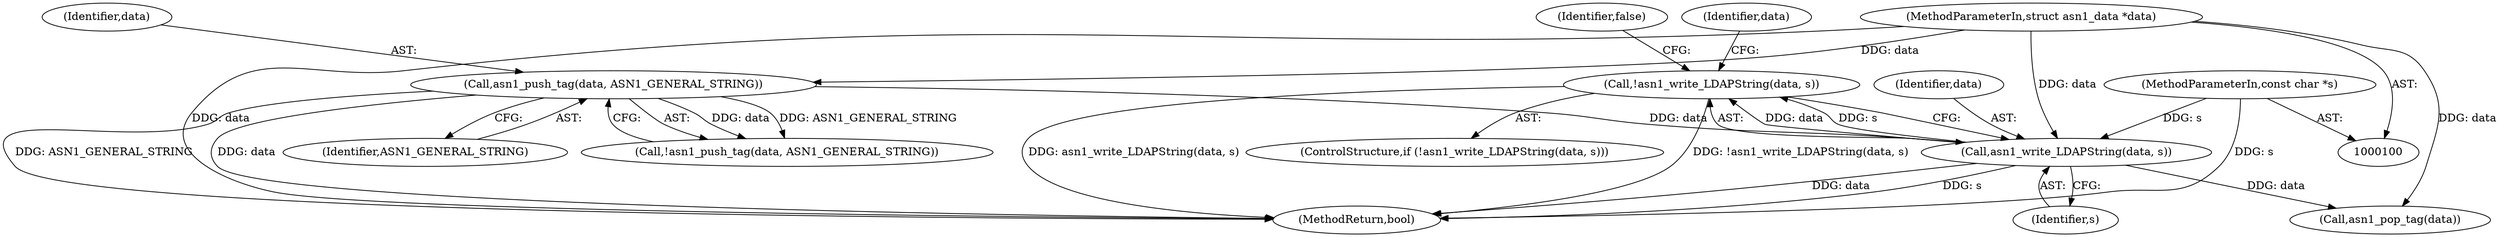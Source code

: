 digraph "0_samba_9d989c9dd7a5b92d0c5d65287935471b83b6e884_5@API" {
"1000112" [label="(Call,!asn1_write_LDAPString(data, s))"];
"1000113" [label="(Call,asn1_write_LDAPString(data, s))"];
"1000106" [label="(Call,asn1_push_tag(data, ASN1_GENERAL_STRING))"];
"1000101" [label="(MethodParameterIn,struct asn1_data *data)"];
"1000102" [label="(MethodParameterIn,const char *s)"];
"1000108" [label="(Identifier,ASN1_GENERAL_STRING)"];
"1000107" [label="(Identifier,data)"];
"1000120" [label="(Identifier,data)"];
"1000115" [label="(Identifier,s)"];
"1000112" [label="(Call,!asn1_write_LDAPString(data, s))"];
"1000111" [label="(ControlStructure,if (!asn1_write_LDAPString(data, s)))"];
"1000119" [label="(Call,asn1_pop_tag(data))"];
"1000117" [label="(Identifier,false)"];
"1000102" [label="(MethodParameterIn,const char *s)"];
"1000113" [label="(Call,asn1_write_LDAPString(data, s))"];
"1000106" [label="(Call,asn1_push_tag(data, ASN1_GENERAL_STRING))"];
"1000101" [label="(MethodParameterIn,struct asn1_data *data)"];
"1000105" [label="(Call,!asn1_push_tag(data, ASN1_GENERAL_STRING))"];
"1000121" [label="(MethodReturn,bool)"];
"1000114" [label="(Identifier,data)"];
"1000112" -> "1000111"  [label="AST: "];
"1000112" -> "1000113"  [label="CFG: "];
"1000113" -> "1000112"  [label="AST: "];
"1000117" -> "1000112"  [label="CFG: "];
"1000120" -> "1000112"  [label="CFG: "];
"1000112" -> "1000121"  [label="DDG: !asn1_write_LDAPString(data, s)"];
"1000112" -> "1000121"  [label="DDG: asn1_write_LDAPString(data, s)"];
"1000113" -> "1000112"  [label="DDG: data"];
"1000113" -> "1000112"  [label="DDG: s"];
"1000113" -> "1000115"  [label="CFG: "];
"1000114" -> "1000113"  [label="AST: "];
"1000115" -> "1000113"  [label="AST: "];
"1000113" -> "1000121"  [label="DDG: data"];
"1000113" -> "1000121"  [label="DDG: s"];
"1000106" -> "1000113"  [label="DDG: data"];
"1000101" -> "1000113"  [label="DDG: data"];
"1000102" -> "1000113"  [label="DDG: s"];
"1000113" -> "1000119"  [label="DDG: data"];
"1000106" -> "1000105"  [label="AST: "];
"1000106" -> "1000108"  [label="CFG: "];
"1000107" -> "1000106"  [label="AST: "];
"1000108" -> "1000106"  [label="AST: "];
"1000105" -> "1000106"  [label="CFG: "];
"1000106" -> "1000121"  [label="DDG: ASN1_GENERAL_STRING"];
"1000106" -> "1000121"  [label="DDG: data"];
"1000106" -> "1000105"  [label="DDG: data"];
"1000106" -> "1000105"  [label="DDG: ASN1_GENERAL_STRING"];
"1000101" -> "1000106"  [label="DDG: data"];
"1000101" -> "1000100"  [label="AST: "];
"1000101" -> "1000121"  [label="DDG: data"];
"1000101" -> "1000119"  [label="DDG: data"];
"1000102" -> "1000100"  [label="AST: "];
"1000102" -> "1000121"  [label="DDG: s"];
}

